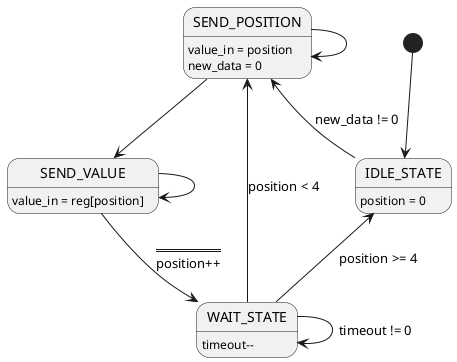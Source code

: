 @startuml

show empty description

[*] --> IDLE_STATE
'State1 : this is a string

IDLE_STATE : position = 0
IDLE_STATE -l-> SEND_POSITION : new_data != 0

SEND_POSITION: value_in = position\nnew_data = 0
SEND_POSITION --> SEND_VALUE
SEND_POSITION --> SEND_POSITION

SEND_VALUE : value_in = reg[position]
SEND_VALUE --> WAIT_STATE : ====\nposition++
SEND_VALUE --> SEND_VALUE

WAIT_STATE : timeout--
WAIT_STATE -u-> SEND_POSITION : position < 4
WAIT_STATE -u-> IDLE_STATE : position >= 4
WAIT_STATE --> WAIT_STATE : timeout != 0

@enduml

